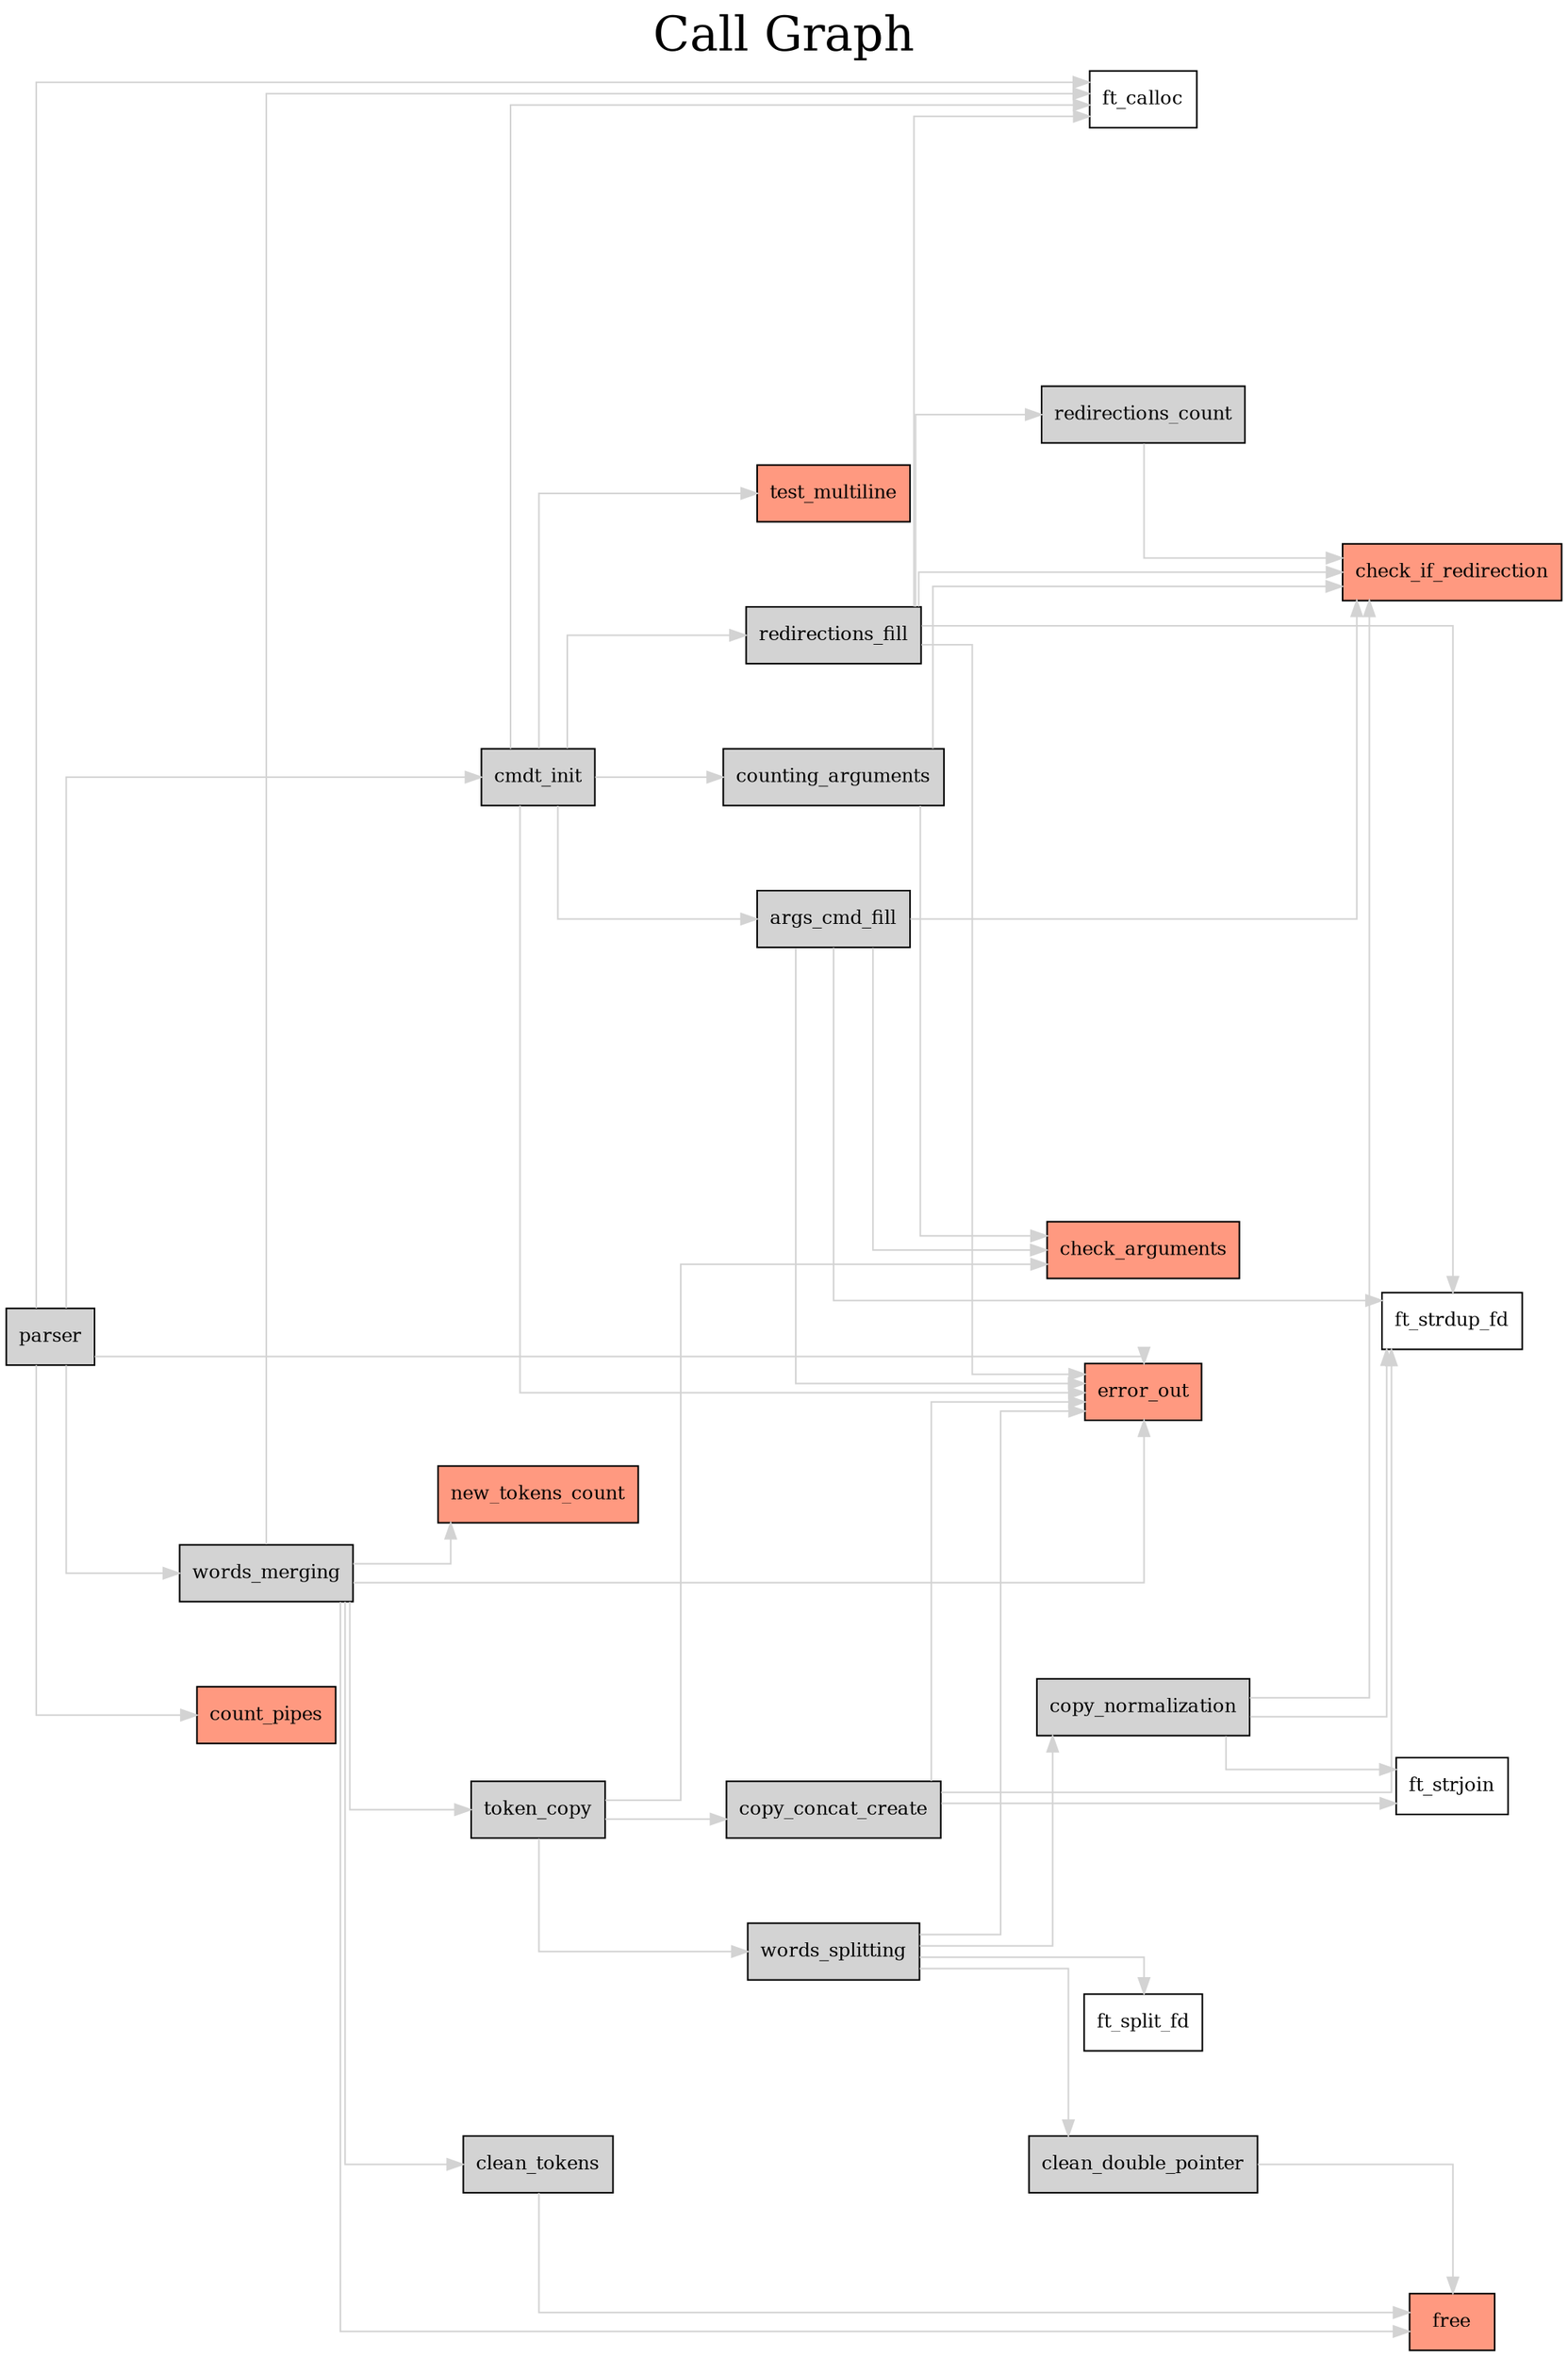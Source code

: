 digraph callgraph {
    graph [fontsize=30 labelloc="t" label="Call Graph", rankdir="LR", nodesep=0.75, ranksep=0.75, splines=ortho];
    node [fontsize=12];
    edge [fontsize=12];
    "copy_normalization" [shape=box, style=filled, fillcolor=lightgrey];
    "counting_arguments" [shape=box, style=filled, fillcolor=lightgrey];
    "ft_split_fd" [shape=box, fillcolor=lightblue];
    "words_splitting" [shape=box, style=filled, fillcolor=lightgrey];
    "ft_calloc" [shape=box, fillcolor=lightblue];
    "error_out" [shape=box, style=filled, fillcolor="#ff9980"];
    "free" [shape=box, style=filled, fillcolor="#ff9980"];
    "redirections_fill" [shape=box, style=filled, fillcolor=lightgrey];
    "copy_concat_create" [shape=box, style=filled, fillcolor=lightgrey];
    "ft_strdup_fd" [shape=box, fillcolor=lightblue];
    "parser" [shape=box, style=filled, fillcolor=lightgrey];
    "token_copy" [shape=box, style=filled, fillcolor=lightgrey];
    "clean_double_pointer" [shape=box, style=filled, fillcolor=lightgrey];
    "test_multiline" [shape=box, style=filled, fillcolor="#ff9980"];
    "words_merging" [shape=box, style=filled, fillcolor=lightgrey];
    "check_arguments" [shape=box, style=filled, fillcolor="#ff9980"];
    "cmdt_init" [shape=box, style=filled, fillcolor=lightgrey];
    "redirections_count" [shape=box, style=filled, fillcolor=lightgrey];
    "clean_tokens" [shape=box, style=filled, fillcolor=lightgrey];
    "args_cmd_fill" [shape=box, style=filled, fillcolor=lightgrey];
    "new_tokens_count" [shape=box, style=filled, fillcolor="#ff9980"];
    "count_pipes" [shape=box, style=filled, fillcolor="#ff9980"];
    "ft_strjoin" [shape=box, fillcolor=lightblue];
    "check_if_redirection" [shape=box, style=filled, fillcolor="#ff9980"];
    "parser" -> "words_merging" [color=lightgrey, style=filled];
    "words_merging" -> "ft_calloc" [color=lightgrey, style=filled];
    "words_merging" -> "new_tokens_count" [color=lightgrey, style=filled];
    "words_merging" -> "error_out" [color=lightgrey, style=filled];
    "words_merging" -> "token_copy" [color=lightgrey, style=filled];
    "token_copy" -> "check_arguments" [color=lightgrey, style=filled];
    "token_copy" -> "words_splitting" [color=lightgrey, style=filled];
    "words_splitting" -> "ft_split_fd" [color=lightgrey, style=filled];
    "words_splitting" -> "error_out" [color=lightgrey, style=filled];
    "words_splitting" -> "clean_double_pointer" [color=lightgrey, style=filled];
    "clean_double_pointer" -> "free" [color=lightgrey, style=filled];
    "words_splitting" -> "copy_normalization" [color=lightgrey, style=filled];
    "copy_normalization" -> "ft_strjoin" [color=lightgrey, style=filled];
    "copy_normalization" -> "check_if_redirection" [color=lightgrey, style=filled];
    "copy_normalization" -> "ft_strdup_fd" [color=lightgrey, style=filled];
    "token_copy" -> "copy_concat_create" [color=lightgrey, style=filled];
    "copy_concat_create" -> "ft_strjoin" [color=lightgrey, style=filled];
    "copy_concat_create" -> "error_out" [color=lightgrey, style=filled];
    "copy_concat_create" -> "ft_strdup_fd" [color=lightgrey, style=filled];
    "words_merging" -> "clean_tokens" [color=lightgrey, style=filled];
    "clean_tokens" -> "free" [color=lightgrey, style=filled];
    "words_merging" -> "free" [color=lightgrey, style=filled];
    "parser" -> "count_pipes" [color=lightgrey, style=filled];
    "parser" -> "ft_calloc" [color=lightgrey, style=filled];
    "parser" -> "error_out" [color=lightgrey, style=filled];
    "parser" -> "cmdt_init" [color=lightgrey, style=filled];
    "cmdt_init" -> "counting_arguments" [color=lightgrey, style=filled];
    "counting_arguments" -> "check_arguments" [color=lightgrey, style=filled];
    "counting_arguments" -> "check_if_redirection" [color=lightgrey, style=filled];
    "cmdt_init" -> "ft_calloc" [color=lightgrey, style=filled];
    "cmdt_init" -> "error_out" [color=lightgrey, style=filled];
    "cmdt_init" -> "redirections_fill" [color=lightgrey, style=filled];
    "redirections_fill" -> "redirections_count" [color=lightgrey, style=filled];
    "redirections_count" -> "check_if_redirection" [color=lightgrey, style=filled];
    "redirections_fill" -> "ft_calloc" [color=lightgrey, style=filled];
    "redirections_fill" -> "error_out" [color=lightgrey, style=filled];
    "redirections_fill" -> "check_if_redirection" [color=lightgrey, style=filled];
    "redirections_fill" -> "ft_strdup_fd" [color=lightgrey, style=filled];
    "cmdt_init" -> "test_multiline" [color=lightgrey, style=filled];
    "cmdt_init" -> "args_cmd_fill" [color=lightgrey, style=filled];
    "args_cmd_fill" -> "check_arguments" [color=lightgrey, style=filled];
    "args_cmd_fill" -> "check_if_redirection" [color=lightgrey, style=filled];
    "args_cmd_fill" -> "ft_strdup_fd" [color=lightgrey, style=filled];
    "args_cmd_fill" -> "error_out" [color=lightgrey, style=filled];
}
